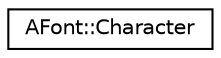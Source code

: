 digraph "Graphical Class Hierarchy"
{
 // LATEX_PDF_SIZE
  edge [fontname="Helvetica",fontsize="10",labelfontname="Helvetica",labelfontsize="10"];
  node [fontname="Helvetica",fontsize="10",shape=record];
  rankdir="LR";
  Node0 [label="AFont::Character",height=0.2,width=0.4,color="black", fillcolor="white", style="filled",URL="$structAFont_1_1Character.html",tooltip=" "];
}
